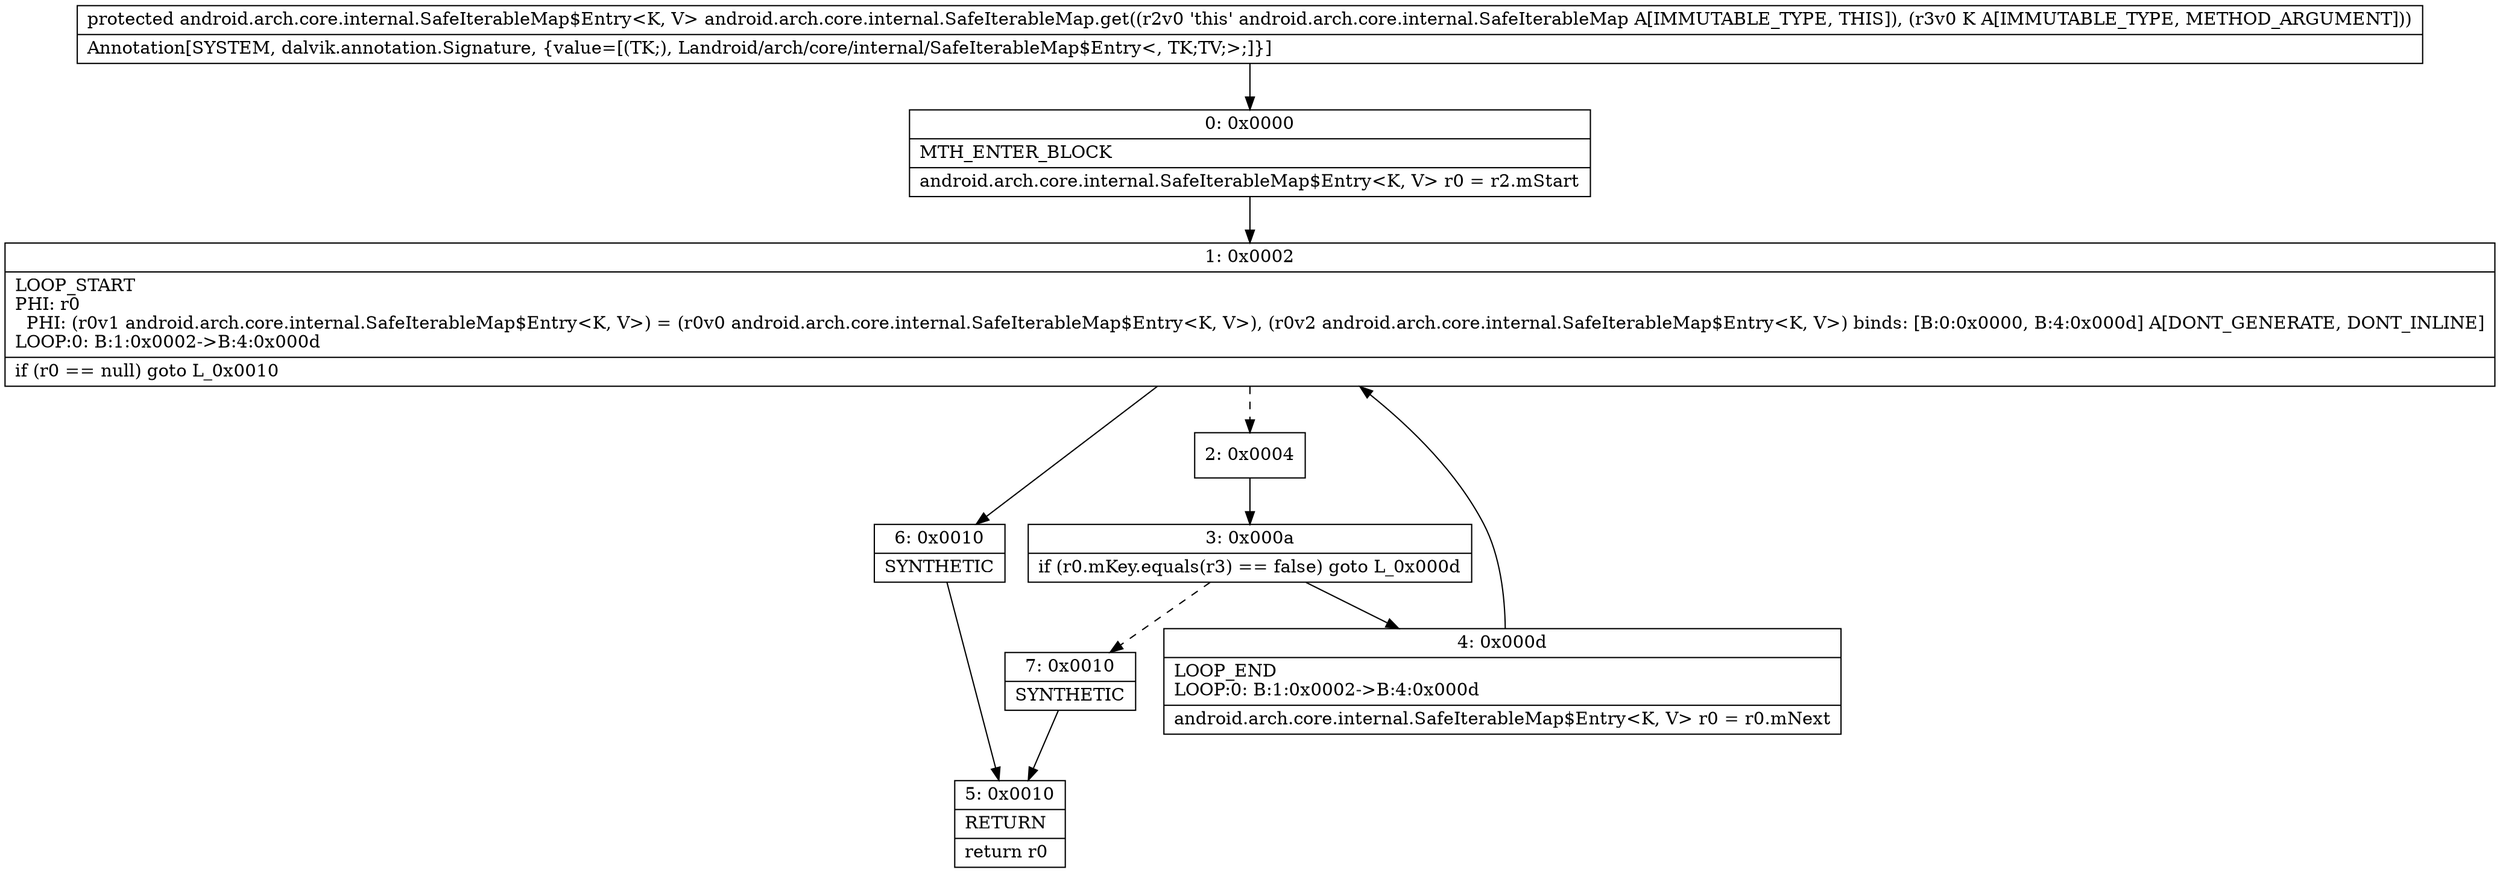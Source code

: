 digraph "CFG forandroid.arch.core.internal.SafeIterableMap.get(Ljava\/lang\/Object;)Landroid\/arch\/core\/internal\/SafeIterableMap$Entry;" {
Node_0 [shape=record,label="{0\:\ 0x0000|MTH_ENTER_BLOCK\l|android.arch.core.internal.SafeIterableMap$Entry\<K, V\> r0 = r2.mStart\l}"];
Node_1 [shape=record,label="{1\:\ 0x0002|LOOP_START\lPHI: r0 \l  PHI: (r0v1 android.arch.core.internal.SafeIterableMap$Entry\<K, V\>) = (r0v0 android.arch.core.internal.SafeIterableMap$Entry\<K, V\>), (r0v2 android.arch.core.internal.SafeIterableMap$Entry\<K, V\>) binds: [B:0:0x0000, B:4:0x000d] A[DONT_GENERATE, DONT_INLINE]\lLOOP:0: B:1:0x0002\-\>B:4:0x000d\l|if (r0 == null) goto L_0x0010\l}"];
Node_2 [shape=record,label="{2\:\ 0x0004}"];
Node_3 [shape=record,label="{3\:\ 0x000a|if (r0.mKey.equals(r3) == false) goto L_0x000d\l}"];
Node_4 [shape=record,label="{4\:\ 0x000d|LOOP_END\lLOOP:0: B:1:0x0002\-\>B:4:0x000d\l|android.arch.core.internal.SafeIterableMap$Entry\<K, V\> r0 = r0.mNext\l}"];
Node_5 [shape=record,label="{5\:\ 0x0010|RETURN\l|return r0\l}"];
Node_6 [shape=record,label="{6\:\ 0x0010|SYNTHETIC\l}"];
Node_7 [shape=record,label="{7\:\ 0x0010|SYNTHETIC\l}"];
MethodNode[shape=record,label="{protected android.arch.core.internal.SafeIterableMap$Entry\<K, V\> android.arch.core.internal.SafeIterableMap.get((r2v0 'this' android.arch.core.internal.SafeIterableMap A[IMMUTABLE_TYPE, THIS]), (r3v0 K A[IMMUTABLE_TYPE, METHOD_ARGUMENT]))  | Annotation[SYSTEM, dalvik.annotation.Signature, \{value=[(TK;), Landroid\/arch\/core\/internal\/SafeIterableMap$Entry\<, TK;TV;\>;]\}]\l}"];
MethodNode -> Node_0;
Node_0 -> Node_1;
Node_1 -> Node_2[style=dashed];
Node_1 -> Node_6;
Node_2 -> Node_3;
Node_3 -> Node_4;
Node_3 -> Node_7[style=dashed];
Node_4 -> Node_1;
Node_6 -> Node_5;
Node_7 -> Node_5;
}

